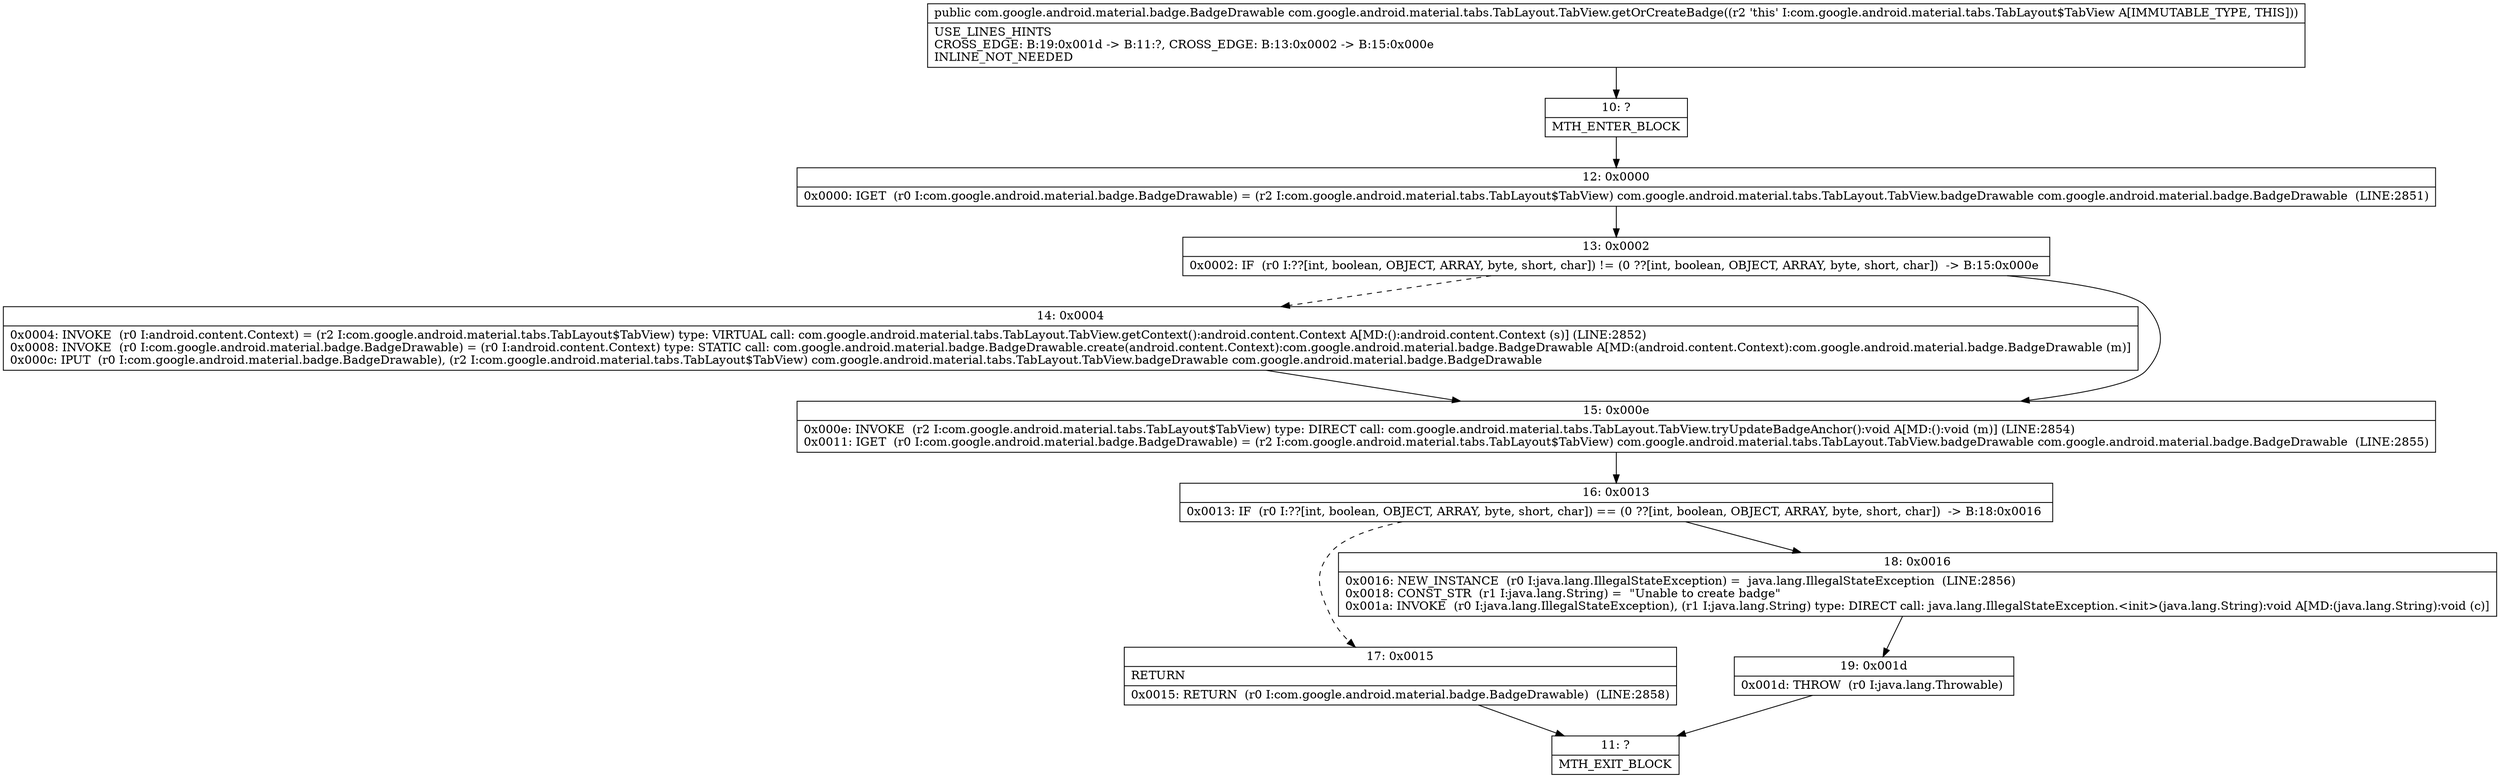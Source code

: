 digraph "CFG forcom.google.android.material.tabs.TabLayout.TabView.getOrCreateBadge()Lcom\/google\/android\/material\/badge\/BadgeDrawable;" {
Node_10 [shape=record,label="{10\:\ ?|MTH_ENTER_BLOCK\l}"];
Node_12 [shape=record,label="{12\:\ 0x0000|0x0000: IGET  (r0 I:com.google.android.material.badge.BadgeDrawable) = (r2 I:com.google.android.material.tabs.TabLayout$TabView) com.google.android.material.tabs.TabLayout.TabView.badgeDrawable com.google.android.material.badge.BadgeDrawable  (LINE:2851)\l}"];
Node_13 [shape=record,label="{13\:\ 0x0002|0x0002: IF  (r0 I:??[int, boolean, OBJECT, ARRAY, byte, short, char]) != (0 ??[int, boolean, OBJECT, ARRAY, byte, short, char])  \-\> B:15:0x000e \l}"];
Node_14 [shape=record,label="{14\:\ 0x0004|0x0004: INVOKE  (r0 I:android.content.Context) = (r2 I:com.google.android.material.tabs.TabLayout$TabView) type: VIRTUAL call: com.google.android.material.tabs.TabLayout.TabView.getContext():android.content.Context A[MD:():android.content.Context (s)] (LINE:2852)\l0x0008: INVOKE  (r0 I:com.google.android.material.badge.BadgeDrawable) = (r0 I:android.content.Context) type: STATIC call: com.google.android.material.badge.BadgeDrawable.create(android.content.Context):com.google.android.material.badge.BadgeDrawable A[MD:(android.content.Context):com.google.android.material.badge.BadgeDrawable (m)]\l0x000c: IPUT  (r0 I:com.google.android.material.badge.BadgeDrawable), (r2 I:com.google.android.material.tabs.TabLayout$TabView) com.google.android.material.tabs.TabLayout.TabView.badgeDrawable com.google.android.material.badge.BadgeDrawable \l}"];
Node_15 [shape=record,label="{15\:\ 0x000e|0x000e: INVOKE  (r2 I:com.google.android.material.tabs.TabLayout$TabView) type: DIRECT call: com.google.android.material.tabs.TabLayout.TabView.tryUpdateBadgeAnchor():void A[MD:():void (m)] (LINE:2854)\l0x0011: IGET  (r0 I:com.google.android.material.badge.BadgeDrawable) = (r2 I:com.google.android.material.tabs.TabLayout$TabView) com.google.android.material.tabs.TabLayout.TabView.badgeDrawable com.google.android.material.badge.BadgeDrawable  (LINE:2855)\l}"];
Node_16 [shape=record,label="{16\:\ 0x0013|0x0013: IF  (r0 I:??[int, boolean, OBJECT, ARRAY, byte, short, char]) == (0 ??[int, boolean, OBJECT, ARRAY, byte, short, char])  \-\> B:18:0x0016 \l}"];
Node_17 [shape=record,label="{17\:\ 0x0015|RETURN\l|0x0015: RETURN  (r0 I:com.google.android.material.badge.BadgeDrawable)  (LINE:2858)\l}"];
Node_11 [shape=record,label="{11\:\ ?|MTH_EXIT_BLOCK\l}"];
Node_18 [shape=record,label="{18\:\ 0x0016|0x0016: NEW_INSTANCE  (r0 I:java.lang.IllegalStateException) =  java.lang.IllegalStateException  (LINE:2856)\l0x0018: CONST_STR  (r1 I:java.lang.String) =  \"Unable to create badge\" \l0x001a: INVOKE  (r0 I:java.lang.IllegalStateException), (r1 I:java.lang.String) type: DIRECT call: java.lang.IllegalStateException.\<init\>(java.lang.String):void A[MD:(java.lang.String):void (c)]\l}"];
Node_19 [shape=record,label="{19\:\ 0x001d|0x001d: THROW  (r0 I:java.lang.Throwable) \l}"];
MethodNode[shape=record,label="{public com.google.android.material.badge.BadgeDrawable com.google.android.material.tabs.TabLayout.TabView.getOrCreateBadge((r2 'this' I:com.google.android.material.tabs.TabLayout$TabView A[IMMUTABLE_TYPE, THIS]))  | USE_LINES_HINTS\lCROSS_EDGE: B:19:0x001d \-\> B:11:?, CROSS_EDGE: B:13:0x0002 \-\> B:15:0x000e\lINLINE_NOT_NEEDED\l}"];
MethodNode -> Node_10;Node_10 -> Node_12;
Node_12 -> Node_13;
Node_13 -> Node_14[style=dashed];
Node_13 -> Node_15;
Node_14 -> Node_15;
Node_15 -> Node_16;
Node_16 -> Node_17[style=dashed];
Node_16 -> Node_18;
Node_17 -> Node_11;
Node_18 -> Node_19;
Node_19 -> Node_11;
}

